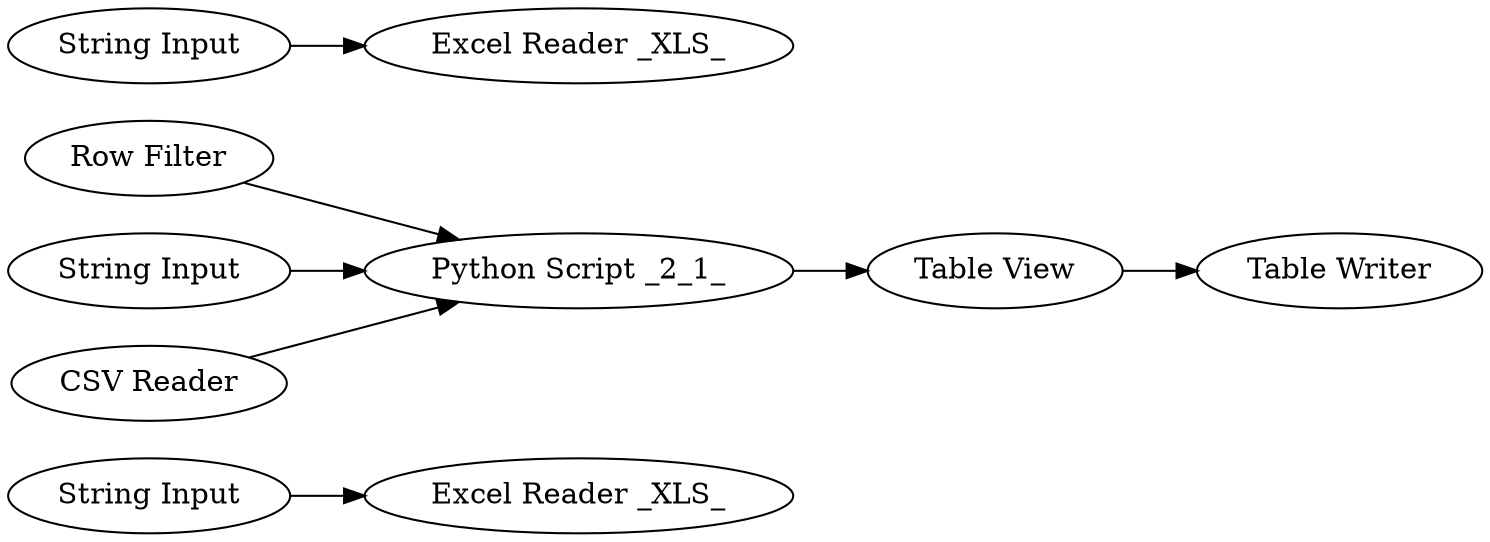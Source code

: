 digraph {
	9 -> 7
	6 -> 3
	8 -> 1
	4 -> 5
	3 -> 4
	10 -> 3
	2 -> 3
	5 [label="Table Writer"]
	1 [label="Excel Reader _XLS_"]
	7 [label="Excel Reader _XLS_"]
	9 [label="String Input"]
	4 [label="Table View"]
	6 [label="Row Filter"]
	8 [label="String Input"]
	3 [label="Python Script _2_1_"]
	2 [label="CSV Reader"]
	10 [label="String Input"]
	rankdir=LR
}
